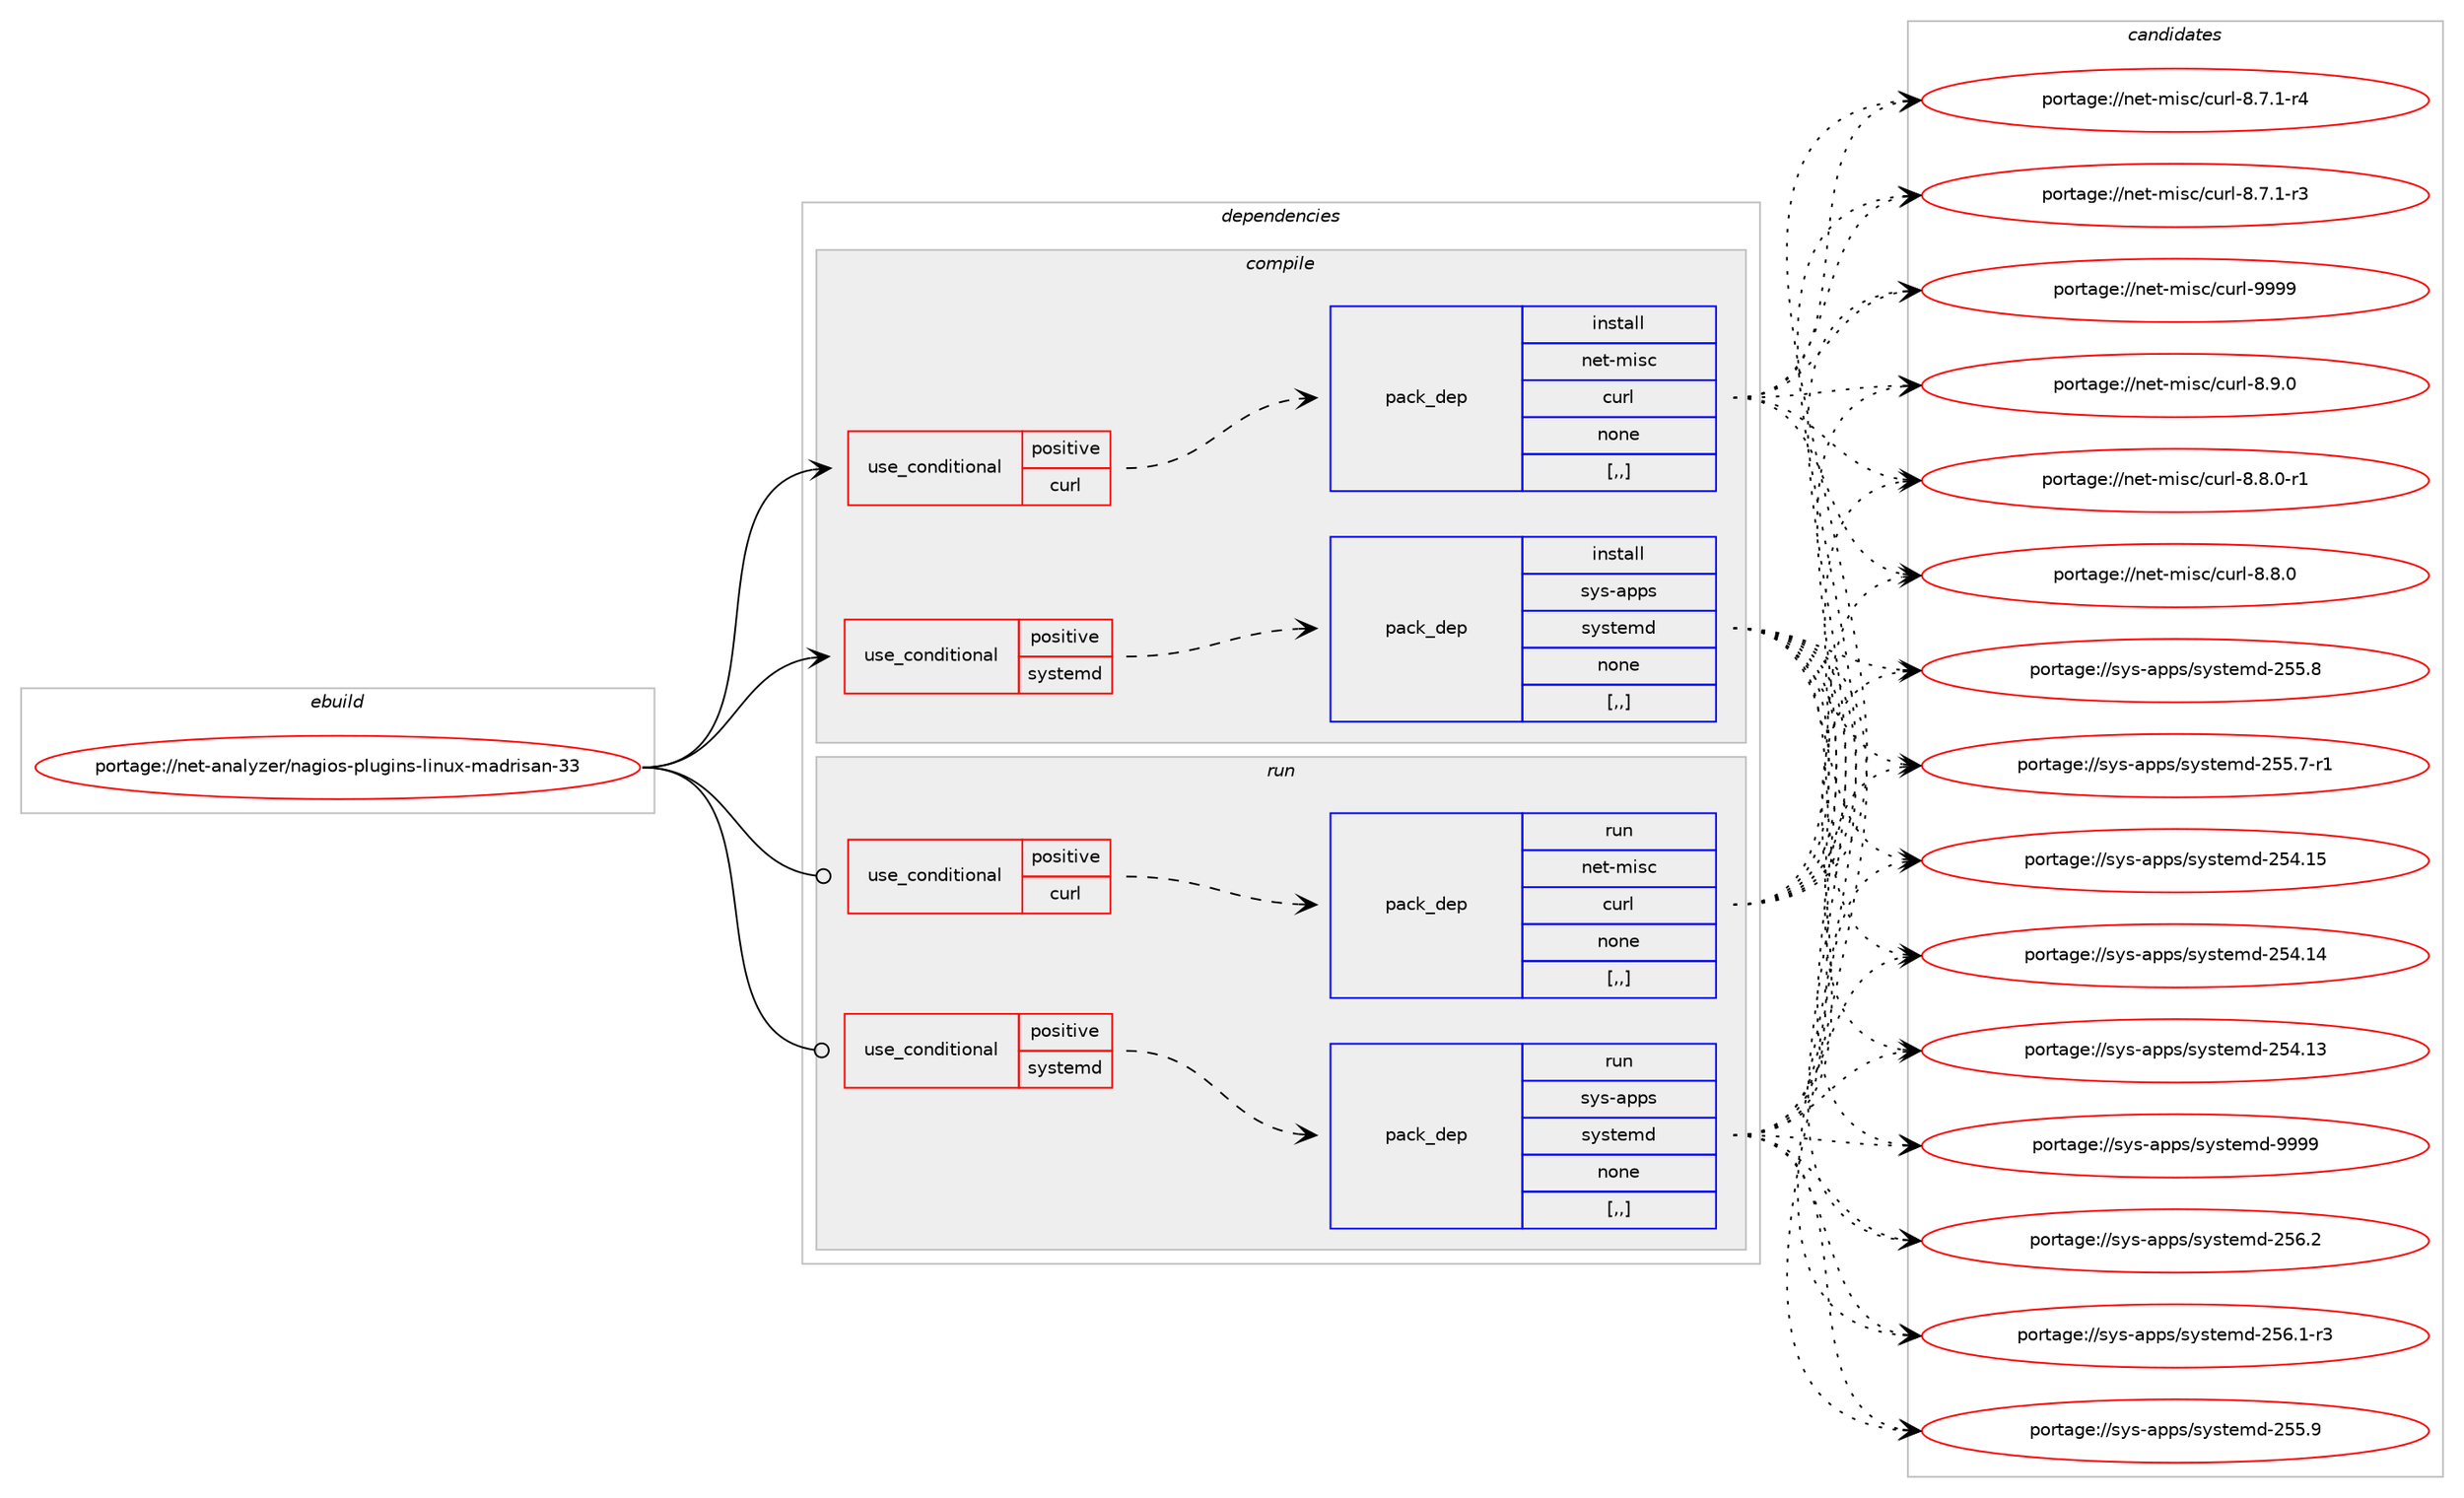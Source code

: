digraph prolog {

# *************
# Graph options
# *************

newrank=true;
concentrate=true;
compound=true;
graph [rankdir=LR,fontname=Helvetica,fontsize=10,ranksep=1.5];#, ranksep=2.5, nodesep=0.2];
edge  [arrowhead=vee];
node  [fontname=Helvetica,fontsize=10];

# **********
# The ebuild
# **********

subgraph cluster_leftcol {
color=gray;
label=<<i>ebuild</i>>;
id [label="portage://net-analyzer/nagios-plugins-linux-madrisan-33", color=red, width=4, href="../net-analyzer/nagios-plugins-linux-madrisan-33.svg"];
}

# ****************
# The dependencies
# ****************

subgraph cluster_midcol {
color=gray;
label=<<i>dependencies</i>>;
subgraph cluster_compile {
fillcolor="#eeeeee";
style=filled;
label=<<i>compile</i>>;
subgraph cond87364 {
dependency339128 [label=<<TABLE BORDER="0" CELLBORDER="1" CELLSPACING="0" CELLPADDING="4"><TR><TD ROWSPAN="3" CELLPADDING="10">use_conditional</TD></TR><TR><TD>positive</TD></TR><TR><TD>curl</TD></TR></TABLE>>, shape=none, color=red];
subgraph pack249184 {
dependency339129 [label=<<TABLE BORDER="0" CELLBORDER="1" CELLSPACING="0" CELLPADDING="4" WIDTH="220"><TR><TD ROWSPAN="6" CELLPADDING="30">pack_dep</TD></TR><TR><TD WIDTH="110">install</TD></TR><TR><TD>net-misc</TD></TR><TR><TD>curl</TD></TR><TR><TD>none</TD></TR><TR><TD>[,,]</TD></TR></TABLE>>, shape=none, color=blue];
}
dependency339128:e -> dependency339129:w [weight=20,style="dashed",arrowhead="vee"];
}
id:e -> dependency339128:w [weight=20,style="solid",arrowhead="vee"];
subgraph cond87365 {
dependency339130 [label=<<TABLE BORDER="0" CELLBORDER="1" CELLSPACING="0" CELLPADDING="4"><TR><TD ROWSPAN="3" CELLPADDING="10">use_conditional</TD></TR><TR><TD>positive</TD></TR><TR><TD>systemd</TD></TR></TABLE>>, shape=none, color=red];
subgraph pack249185 {
dependency339131 [label=<<TABLE BORDER="0" CELLBORDER="1" CELLSPACING="0" CELLPADDING="4" WIDTH="220"><TR><TD ROWSPAN="6" CELLPADDING="30">pack_dep</TD></TR><TR><TD WIDTH="110">install</TD></TR><TR><TD>sys-apps</TD></TR><TR><TD>systemd</TD></TR><TR><TD>none</TD></TR><TR><TD>[,,]</TD></TR></TABLE>>, shape=none, color=blue];
}
dependency339130:e -> dependency339131:w [weight=20,style="dashed",arrowhead="vee"];
}
id:e -> dependency339130:w [weight=20,style="solid",arrowhead="vee"];
}
subgraph cluster_compileandrun {
fillcolor="#eeeeee";
style=filled;
label=<<i>compile and run</i>>;
}
subgraph cluster_run {
fillcolor="#eeeeee";
style=filled;
label=<<i>run</i>>;
subgraph cond87366 {
dependency339132 [label=<<TABLE BORDER="0" CELLBORDER="1" CELLSPACING="0" CELLPADDING="4"><TR><TD ROWSPAN="3" CELLPADDING="10">use_conditional</TD></TR><TR><TD>positive</TD></TR><TR><TD>curl</TD></TR></TABLE>>, shape=none, color=red];
subgraph pack249186 {
dependency339133 [label=<<TABLE BORDER="0" CELLBORDER="1" CELLSPACING="0" CELLPADDING="4" WIDTH="220"><TR><TD ROWSPAN="6" CELLPADDING="30">pack_dep</TD></TR><TR><TD WIDTH="110">run</TD></TR><TR><TD>net-misc</TD></TR><TR><TD>curl</TD></TR><TR><TD>none</TD></TR><TR><TD>[,,]</TD></TR></TABLE>>, shape=none, color=blue];
}
dependency339132:e -> dependency339133:w [weight=20,style="dashed",arrowhead="vee"];
}
id:e -> dependency339132:w [weight=20,style="solid",arrowhead="odot"];
subgraph cond87367 {
dependency339134 [label=<<TABLE BORDER="0" CELLBORDER="1" CELLSPACING="0" CELLPADDING="4"><TR><TD ROWSPAN="3" CELLPADDING="10">use_conditional</TD></TR><TR><TD>positive</TD></TR><TR><TD>systemd</TD></TR></TABLE>>, shape=none, color=red];
subgraph pack249187 {
dependency339135 [label=<<TABLE BORDER="0" CELLBORDER="1" CELLSPACING="0" CELLPADDING="4" WIDTH="220"><TR><TD ROWSPAN="6" CELLPADDING="30">pack_dep</TD></TR><TR><TD WIDTH="110">run</TD></TR><TR><TD>sys-apps</TD></TR><TR><TD>systemd</TD></TR><TR><TD>none</TD></TR><TR><TD>[,,]</TD></TR></TABLE>>, shape=none, color=blue];
}
dependency339134:e -> dependency339135:w [weight=20,style="dashed",arrowhead="vee"];
}
id:e -> dependency339134:w [weight=20,style="solid",arrowhead="odot"];
}
}

# **************
# The candidates
# **************

subgraph cluster_choices {
rank=same;
color=gray;
label=<<i>candidates</i>>;

subgraph choice249184 {
color=black;
nodesep=1;
choice110101116451091051159947991171141084557575757 [label="portage://net-misc/curl-9999", color=red, width=4,href="../net-misc/curl-9999.svg"];
choice11010111645109105115994799117114108455646574648 [label="portage://net-misc/curl-8.9.0", color=red, width=4,href="../net-misc/curl-8.9.0.svg"];
choice110101116451091051159947991171141084556465646484511449 [label="portage://net-misc/curl-8.8.0-r1", color=red, width=4,href="../net-misc/curl-8.8.0-r1.svg"];
choice11010111645109105115994799117114108455646564648 [label="portage://net-misc/curl-8.8.0", color=red, width=4,href="../net-misc/curl-8.8.0.svg"];
choice110101116451091051159947991171141084556465546494511452 [label="portage://net-misc/curl-8.7.1-r4", color=red, width=4,href="../net-misc/curl-8.7.1-r4.svg"];
choice110101116451091051159947991171141084556465546494511451 [label="portage://net-misc/curl-8.7.1-r3", color=red, width=4,href="../net-misc/curl-8.7.1-r3.svg"];
dependency339129:e -> choice110101116451091051159947991171141084557575757:w [style=dotted,weight="100"];
dependency339129:e -> choice11010111645109105115994799117114108455646574648:w [style=dotted,weight="100"];
dependency339129:e -> choice110101116451091051159947991171141084556465646484511449:w [style=dotted,weight="100"];
dependency339129:e -> choice11010111645109105115994799117114108455646564648:w [style=dotted,weight="100"];
dependency339129:e -> choice110101116451091051159947991171141084556465546494511452:w [style=dotted,weight="100"];
dependency339129:e -> choice110101116451091051159947991171141084556465546494511451:w [style=dotted,weight="100"];
}
subgraph choice249185 {
color=black;
nodesep=1;
choice1151211154597112112115471151211151161011091004557575757 [label="portage://sys-apps/systemd-9999", color=red, width=4,href="../sys-apps/systemd-9999.svg"];
choice115121115459711211211547115121115116101109100455053544650 [label="portage://sys-apps/systemd-256.2", color=red, width=4,href="../sys-apps/systemd-256.2.svg"];
choice1151211154597112112115471151211151161011091004550535446494511451 [label="portage://sys-apps/systemd-256.1-r3", color=red, width=4,href="../sys-apps/systemd-256.1-r3.svg"];
choice115121115459711211211547115121115116101109100455053534657 [label="portage://sys-apps/systemd-255.9", color=red, width=4,href="../sys-apps/systemd-255.9.svg"];
choice115121115459711211211547115121115116101109100455053534656 [label="portage://sys-apps/systemd-255.8", color=red, width=4,href="../sys-apps/systemd-255.8.svg"];
choice1151211154597112112115471151211151161011091004550535346554511449 [label="portage://sys-apps/systemd-255.7-r1", color=red, width=4,href="../sys-apps/systemd-255.7-r1.svg"];
choice11512111545971121121154711512111511610110910045505352464953 [label="portage://sys-apps/systemd-254.15", color=red, width=4,href="../sys-apps/systemd-254.15.svg"];
choice11512111545971121121154711512111511610110910045505352464952 [label="portage://sys-apps/systemd-254.14", color=red, width=4,href="../sys-apps/systemd-254.14.svg"];
choice11512111545971121121154711512111511610110910045505352464951 [label="portage://sys-apps/systemd-254.13", color=red, width=4,href="../sys-apps/systemd-254.13.svg"];
dependency339131:e -> choice1151211154597112112115471151211151161011091004557575757:w [style=dotted,weight="100"];
dependency339131:e -> choice115121115459711211211547115121115116101109100455053544650:w [style=dotted,weight="100"];
dependency339131:e -> choice1151211154597112112115471151211151161011091004550535446494511451:w [style=dotted,weight="100"];
dependency339131:e -> choice115121115459711211211547115121115116101109100455053534657:w [style=dotted,weight="100"];
dependency339131:e -> choice115121115459711211211547115121115116101109100455053534656:w [style=dotted,weight="100"];
dependency339131:e -> choice1151211154597112112115471151211151161011091004550535346554511449:w [style=dotted,weight="100"];
dependency339131:e -> choice11512111545971121121154711512111511610110910045505352464953:w [style=dotted,weight="100"];
dependency339131:e -> choice11512111545971121121154711512111511610110910045505352464952:w [style=dotted,weight="100"];
dependency339131:e -> choice11512111545971121121154711512111511610110910045505352464951:w [style=dotted,weight="100"];
}
subgraph choice249186 {
color=black;
nodesep=1;
choice110101116451091051159947991171141084557575757 [label="portage://net-misc/curl-9999", color=red, width=4,href="../net-misc/curl-9999.svg"];
choice11010111645109105115994799117114108455646574648 [label="portage://net-misc/curl-8.9.0", color=red, width=4,href="../net-misc/curl-8.9.0.svg"];
choice110101116451091051159947991171141084556465646484511449 [label="portage://net-misc/curl-8.8.0-r1", color=red, width=4,href="../net-misc/curl-8.8.0-r1.svg"];
choice11010111645109105115994799117114108455646564648 [label="portage://net-misc/curl-8.8.0", color=red, width=4,href="../net-misc/curl-8.8.0.svg"];
choice110101116451091051159947991171141084556465546494511452 [label="portage://net-misc/curl-8.7.1-r4", color=red, width=4,href="../net-misc/curl-8.7.1-r4.svg"];
choice110101116451091051159947991171141084556465546494511451 [label="portage://net-misc/curl-8.7.1-r3", color=red, width=4,href="../net-misc/curl-8.7.1-r3.svg"];
dependency339133:e -> choice110101116451091051159947991171141084557575757:w [style=dotted,weight="100"];
dependency339133:e -> choice11010111645109105115994799117114108455646574648:w [style=dotted,weight="100"];
dependency339133:e -> choice110101116451091051159947991171141084556465646484511449:w [style=dotted,weight="100"];
dependency339133:e -> choice11010111645109105115994799117114108455646564648:w [style=dotted,weight="100"];
dependency339133:e -> choice110101116451091051159947991171141084556465546494511452:w [style=dotted,weight="100"];
dependency339133:e -> choice110101116451091051159947991171141084556465546494511451:w [style=dotted,weight="100"];
}
subgraph choice249187 {
color=black;
nodesep=1;
choice1151211154597112112115471151211151161011091004557575757 [label="portage://sys-apps/systemd-9999", color=red, width=4,href="../sys-apps/systemd-9999.svg"];
choice115121115459711211211547115121115116101109100455053544650 [label="portage://sys-apps/systemd-256.2", color=red, width=4,href="../sys-apps/systemd-256.2.svg"];
choice1151211154597112112115471151211151161011091004550535446494511451 [label="portage://sys-apps/systemd-256.1-r3", color=red, width=4,href="../sys-apps/systemd-256.1-r3.svg"];
choice115121115459711211211547115121115116101109100455053534657 [label="portage://sys-apps/systemd-255.9", color=red, width=4,href="../sys-apps/systemd-255.9.svg"];
choice115121115459711211211547115121115116101109100455053534656 [label="portage://sys-apps/systemd-255.8", color=red, width=4,href="../sys-apps/systemd-255.8.svg"];
choice1151211154597112112115471151211151161011091004550535346554511449 [label="portage://sys-apps/systemd-255.7-r1", color=red, width=4,href="../sys-apps/systemd-255.7-r1.svg"];
choice11512111545971121121154711512111511610110910045505352464953 [label="portage://sys-apps/systemd-254.15", color=red, width=4,href="../sys-apps/systemd-254.15.svg"];
choice11512111545971121121154711512111511610110910045505352464952 [label="portage://sys-apps/systemd-254.14", color=red, width=4,href="../sys-apps/systemd-254.14.svg"];
choice11512111545971121121154711512111511610110910045505352464951 [label="portage://sys-apps/systemd-254.13", color=red, width=4,href="../sys-apps/systemd-254.13.svg"];
dependency339135:e -> choice1151211154597112112115471151211151161011091004557575757:w [style=dotted,weight="100"];
dependency339135:e -> choice115121115459711211211547115121115116101109100455053544650:w [style=dotted,weight="100"];
dependency339135:e -> choice1151211154597112112115471151211151161011091004550535446494511451:w [style=dotted,weight="100"];
dependency339135:e -> choice115121115459711211211547115121115116101109100455053534657:w [style=dotted,weight="100"];
dependency339135:e -> choice115121115459711211211547115121115116101109100455053534656:w [style=dotted,weight="100"];
dependency339135:e -> choice1151211154597112112115471151211151161011091004550535346554511449:w [style=dotted,weight="100"];
dependency339135:e -> choice11512111545971121121154711512111511610110910045505352464953:w [style=dotted,weight="100"];
dependency339135:e -> choice11512111545971121121154711512111511610110910045505352464952:w [style=dotted,weight="100"];
dependency339135:e -> choice11512111545971121121154711512111511610110910045505352464951:w [style=dotted,weight="100"];
}
}

}
